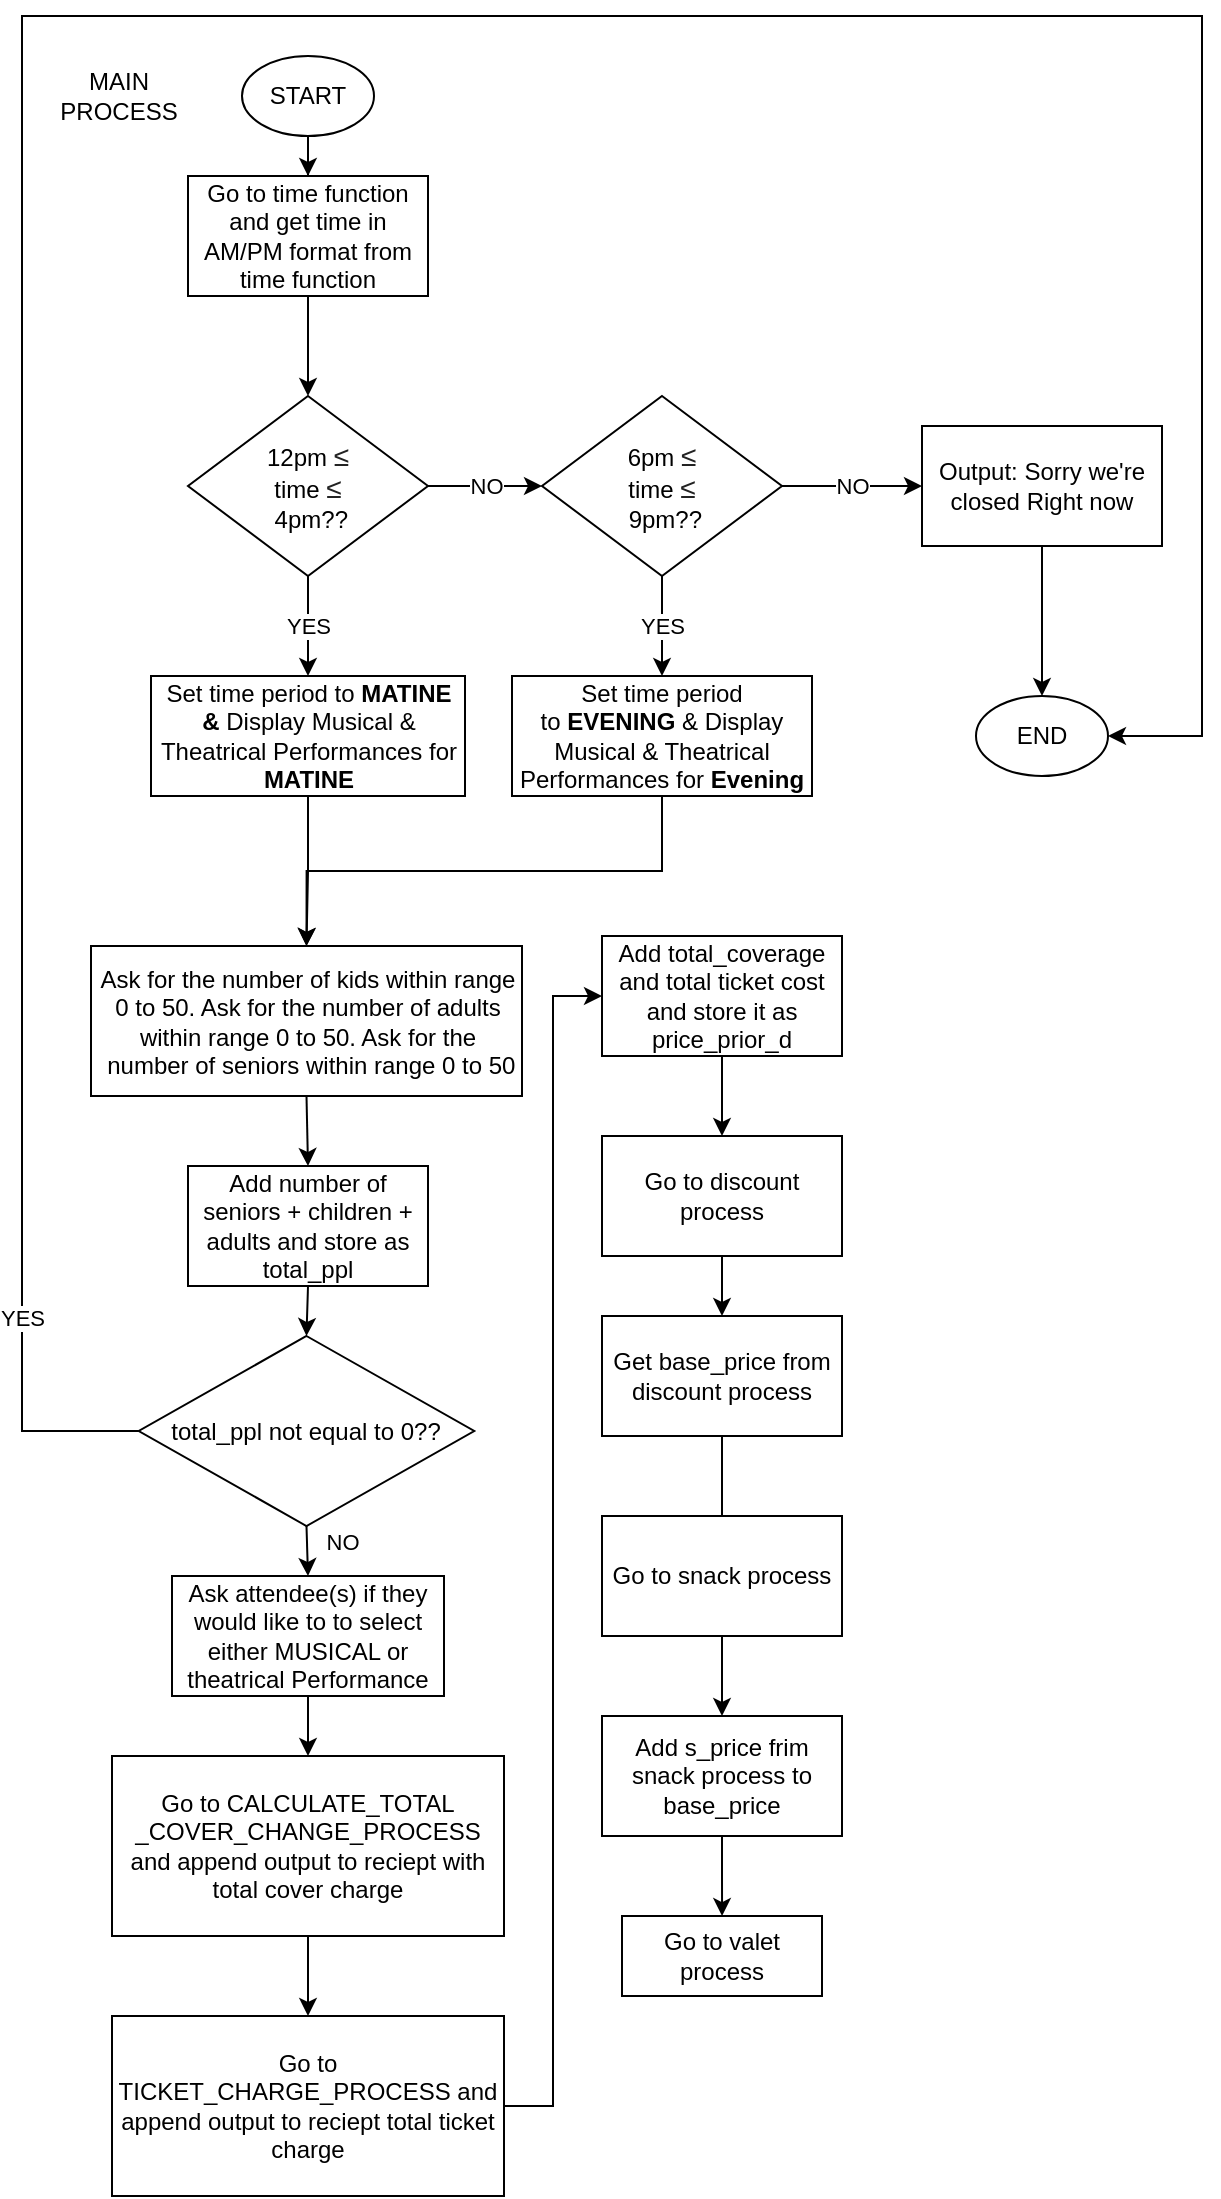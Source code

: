 <mxfile version="12.8.1" type="github">
  <diagram id="C5RBs43oDa-KdzZeNtuy" name="Page-1">
    <mxGraphModel dx="599" dy="310" grid="1" gridSize="10" guides="1" tooltips="1" connect="1" arrows="1" fold="1" page="1" pageScale="1" pageWidth="827" pageHeight="1169" math="0" shadow="0">
      <root>
        <mxCell id="WIyWlLk6GJQsqaUBKTNV-0" />
        <mxCell id="WIyWlLk6GJQsqaUBKTNV-1" parent="WIyWlLk6GJQsqaUBKTNV-0" />
        <mxCell id="xWlfnGzNrt-8DEseAGjF-9" value="" style="edgeStyle=orthogonalEdgeStyle;rounded=0;orthogonalLoop=1;jettySize=auto;html=1;" edge="1" parent="WIyWlLk6GJQsqaUBKTNV-1" source="dcIEWkbj7qrLP5iOHdTd-0" target="dcIEWkbj7qrLP5iOHdTd-11">
          <mxGeometry relative="1" as="geometry" />
        </mxCell>
        <mxCell id="dcIEWkbj7qrLP5iOHdTd-0" value="START" style="ellipse;whiteSpace=wrap;html=1;" parent="WIyWlLk6GJQsqaUBKTNV-1" vertex="1">
          <mxGeometry x="130" y="30" width="66" height="40" as="geometry" />
        </mxCell>
        <mxCell id="xWlfnGzNrt-8DEseAGjF-30" style="edgeStyle=orthogonalEdgeStyle;rounded=0;orthogonalLoop=1;jettySize=auto;html=1;exitX=0.5;exitY=1;exitDx=0;exitDy=0;entryX=0.5;entryY=0;entryDx=0;entryDy=0;" edge="1" parent="WIyWlLk6GJQsqaUBKTNV-1" source="dcIEWkbj7qrLP5iOHdTd-4" target="xWlfnGzNrt-8DEseAGjF-28">
          <mxGeometry relative="1" as="geometry" />
        </mxCell>
        <mxCell id="dcIEWkbj7qrLP5iOHdTd-4" value="Ask for the number of kids within range 0 to 50. Ask for the number of adults within range 0 to 50. Ask&amp;nbsp;for the&lt;br&gt;&amp;nbsp;number of seniors within range 0 to 50" style="rounded=0;whiteSpace=wrap;html=1;" parent="WIyWlLk6GJQsqaUBKTNV-1" vertex="1">
          <mxGeometry x="54.5" y="475" width="215.5" height="75" as="geometry" />
        </mxCell>
        <mxCell id="dcIEWkbj7qrLP5iOHdTd-7" value="MAIN&lt;br&gt;PROCESS" style="text;html=1;align=center;verticalAlign=middle;resizable=0;points=[];autosize=1;" parent="WIyWlLk6GJQsqaUBKTNV-1" vertex="1">
          <mxGeometry x="33" y="35" width="70" height="30" as="geometry" />
        </mxCell>
        <mxCell id="xWlfnGzNrt-8DEseAGjF-22" value="" style="edgeStyle=orthogonalEdgeStyle;rounded=0;orthogonalLoop=1;jettySize=auto;html=1;" edge="1" parent="WIyWlLk6GJQsqaUBKTNV-1" source="dcIEWkbj7qrLP5iOHdTd-8" target="xWlfnGzNrt-8DEseAGjF-21">
          <mxGeometry relative="1" as="geometry" />
        </mxCell>
        <mxCell id="dcIEWkbj7qrLP5iOHdTd-8" value="Go to CALCULATE_TOTAL&lt;br&gt;_COVER_CHANGE_PROCESS and append output to reciept with total cover charge" style="rounded=0;whiteSpace=wrap;html=1;" parent="WIyWlLk6GJQsqaUBKTNV-1" vertex="1">
          <mxGeometry x="65" y="880" width="196" height="90" as="geometry" />
        </mxCell>
        <mxCell id="xWlfnGzNrt-8DEseAGjF-20" value="" style="edgeStyle=orthogonalEdgeStyle;rounded=0;orthogonalLoop=1;jettySize=auto;html=1;" edge="1" parent="WIyWlLk6GJQsqaUBKTNV-1" source="dcIEWkbj7qrLP5iOHdTd-10" target="dcIEWkbj7qrLP5iOHdTd-8">
          <mxGeometry relative="1" as="geometry" />
        </mxCell>
        <mxCell id="dcIEWkbj7qrLP5iOHdTd-10" value="Ask attendee(s) if they would like to to select either MUSICAL or theatrical Performance" style="rounded=0;whiteSpace=wrap;html=1;" parent="WIyWlLk6GJQsqaUBKTNV-1" vertex="1">
          <mxGeometry x="95" y="790" width="136" height="60" as="geometry" />
        </mxCell>
        <mxCell id="xWlfnGzNrt-8DEseAGjF-10" value="" style="edgeStyle=orthogonalEdgeStyle;rounded=0;orthogonalLoop=1;jettySize=auto;html=1;" edge="1" parent="WIyWlLk6GJQsqaUBKTNV-1" source="dcIEWkbj7qrLP5iOHdTd-11" target="xWlfnGzNrt-8DEseAGjF-1">
          <mxGeometry relative="1" as="geometry" />
        </mxCell>
        <mxCell id="dcIEWkbj7qrLP5iOHdTd-11" value="Go to time function and get time in AM/PM format from time function" style="rounded=0;whiteSpace=wrap;html=1;" parent="WIyWlLk6GJQsqaUBKTNV-1" vertex="1">
          <mxGeometry x="103" y="90" width="120" height="60" as="geometry" />
        </mxCell>
        <mxCell id="xWlfnGzNrt-8DEseAGjF-0" value="NO" style="edgeStyle=orthogonalEdgeStyle;rounded=0;orthogonalLoop=1;jettySize=auto;html=1;" edge="1" parent="WIyWlLk6GJQsqaUBKTNV-1" source="xWlfnGzNrt-8DEseAGjF-1" target="xWlfnGzNrt-8DEseAGjF-3">
          <mxGeometry relative="1" as="geometry" />
        </mxCell>
        <mxCell id="xWlfnGzNrt-8DEseAGjF-13" value="YES" style="edgeStyle=orthogonalEdgeStyle;rounded=0;orthogonalLoop=1;jettySize=auto;html=1;" edge="1" parent="WIyWlLk6GJQsqaUBKTNV-1" source="xWlfnGzNrt-8DEseAGjF-1" target="xWlfnGzNrt-8DEseAGjF-11">
          <mxGeometry relative="1" as="geometry" />
        </mxCell>
        <mxCell id="xWlfnGzNrt-8DEseAGjF-1" value="12pm&amp;nbsp;&lt;span style=&quot;color: rgb(34 , 34 , 34) ; font-family: &amp;#34;arial&amp;#34; , sans-serif ; font-size: 14px ; text-align: left ; background-color: rgb(255 , 255 , 255)&quot;&gt;≤&lt;/span&gt;&lt;br&gt;time&amp;nbsp;&lt;span style=&quot;color: rgb(34 , 34 , 34) ; font-family: &amp;#34;arial&amp;#34; , sans-serif ; font-size: 14px ; text-align: left ; background-color: rgb(255 , 255 , 255)&quot;&gt;≤&lt;/span&gt;&lt;br&gt;&amp;nbsp;4pm??" style="rhombus;whiteSpace=wrap;html=1;" vertex="1" parent="WIyWlLk6GJQsqaUBKTNV-1">
          <mxGeometry x="103" y="200" width="120" height="90" as="geometry" />
        </mxCell>
        <mxCell id="xWlfnGzNrt-8DEseAGjF-2" value="NO" style="edgeStyle=orthogonalEdgeStyle;rounded=0;orthogonalLoop=1;jettySize=auto;html=1;entryX=0;entryY=0.5;entryDx=0;entryDy=0;" edge="1" parent="WIyWlLk6GJQsqaUBKTNV-1" source="xWlfnGzNrt-8DEseAGjF-3" target="xWlfnGzNrt-8DEseAGjF-8">
          <mxGeometry relative="1" as="geometry" />
        </mxCell>
        <mxCell id="xWlfnGzNrt-8DEseAGjF-14" value="YES" style="edgeStyle=orthogonalEdgeStyle;rounded=0;orthogonalLoop=1;jettySize=auto;html=1;" edge="1" parent="WIyWlLk6GJQsqaUBKTNV-1" source="xWlfnGzNrt-8DEseAGjF-3" target="xWlfnGzNrt-8DEseAGjF-12">
          <mxGeometry relative="1" as="geometry" />
        </mxCell>
        <mxCell id="xWlfnGzNrt-8DEseAGjF-3" value="&lt;span style=&quot;white-space: normal&quot;&gt;6pm&amp;nbsp;&lt;/span&gt;&lt;span style=&quot;white-space: normal ; color: rgb(34 , 34 , 34) ; font-family: &amp;#34;arial&amp;#34; , sans-serif ; font-size: 14px ; text-align: left ; background-color: rgb(255 , 255 , 255)&quot;&gt;≤&lt;/span&gt;&lt;br style=&quot;white-space: normal&quot;&gt;&lt;span style=&quot;white-space: normal&quot;&gt;time&amp;nbsp;&lt;/span&gt;&lt;span style=&quot;white-space: normal ; color: rgb(34 , 34 , 34) ; font-family: &amp;#34;arial&amp;#34; , sans-serif ; font-size: 14px ; text-align: left ; background-color: rgb(255 , 255 , 255)&quot;&gt;≤&lt;/span&gt;&lt;br style=&quot;white-space: normal&quot;&gt;&lt;span style=&quot;white-space: normal&quot;&gt;&amp;nbsp;9pm??&lt;/span&gt;" style="rhombus;whiteSpace=wrap;html=1;" vertex="1" parent="WIyWlLk6GJQsqaUBKTNV-1">
          <mxGeometry x="280" y="200" width="120" height="90" as="geometry" />
        </mxCell>
        <mxCell id="xWlfnGzNrt-8DEseAGjF-17" value="" style="edgeStyle=orthogonalEdgeStyle;rounded=0;orthogonalLoop=1;jettySize=auto;html=1;entryX=0.5;entryY=0;entryDx=0;entryDy=0;" edge="1" parent="WIyWlLk6GJQsqaUBKTNV-1" source="xWlfnGzNrt-8DEseAGjF-8" target="xWlfnGzNrt-8DEseAGjF-16">
          <mxGeometry relative="1" as="geometry" />
        </mxCell>
        <mxCell id="xWlfnGzNrt-8DEseAGjF-8" value="Output: Sorry we&#39;re closed Right now" style="rounded=0;whiteSpace=wrap;html=1;" vertex="1" parent="WIyWlLk6GJQsqaUBKTNV-1">
          <mxGeometry x="470" y="215" width="120" height="60" as="geometry" />
        </mxCell>
        <mxCell id="xWlfnGzNrt-8DEseAGjF-18" style="edgeStyle=orthogonalEdgeStyle;rounded=0;orthogonalLoop=1;jettySize=auto;html=1;entryX=0.5;entryY=0;entryDx=0;entryDy=0;exitX=0.5;exitY=1;exitDx=0;exitDy=0;" edge="1" parent="WIyWlLk6GJQsqaUBKTNV-1" source="xWlfnGzNrt-8DEseAGjF-11" target="dcIEWkbj7qrLP5iOHdTd-4">
          <mxGeometry relative="1" as="geometry">
            <mxPoint x="163" y="420" as="sourcePoint" />
          </mxGeometry>
        </mxCell>
        <mxCell id="xWlfnGzNrt-8DEseAGjF-11" value="Set time period to &lt;b&gt;MATINE &amp;amp;&amp;nbsp;&lt;/b&gt;Display Musical &amp;amp; Theatrical Performances for &lt;b&gt;MATINE&lt;/b&gt;" style="rounded=0;whiteSpace=wrap;html=1;" vertex="1" parent="WIyWlLk6GJQsqaUBKTNV-1">
          <mxGeometry x="84.5" y="340" width="157" height="60" as="geometry" />
        </mxCell>
        <mxCell id="xWlfnGzNrt-8DEseAGjF-19" style="edgeStyle=orthogonalEdgeStyle;rounded=0;orthogonalLoop=1;jettySize=auto;html=1;entryX=0.5;entryY=0;entryDx=0;entryDy=0;exitX=0.5;exitY=1;exitDx=0;exitDy=0;" edge="1" parent="WIyWlLk6GJQsqaUBKTNV-1" source="xWlfnGzNrt-8DEseAGjF-12" target="dcIEWkbj7qrLP5iOHdTd-4">
          <mxGeometry relative="1" as="geometry">
            <mxPoint x="251.0" y="420" as="sourcePoint" />
          </mxGeometry>
        </mxCell>
        <mxCell id="xWlfnGzNrt-8DEseAGjF-12" value="Set time period to&lt;b&gt;&amp;nbsp;EVENING &lt;/b&gt;&amp;amp; Display Musical &amp;amp; Theatrical Performances for &lt;b&gt;Evening&lt;/b&gt;" style="rounded=0;whiteSpace=wrap;html=1;" vertex="1" parent="WIyWlLk6GJQsqaUBKTNV-1">
          <mxGeometry x="265" y="340" width="150" height="60" as="geometry" />
        </mxCell>
        <mxCell id="xWlfnGzNrt-8DEseAGjF-16" value="END" style="ellipse;whiteSpace=wrap;html=1;" vertex="1" parent="WIyWlLk6GJQsqaUBKTNV-1">
          <mxGeometry x="497" y="350" width="66" height="40" as="geometry" />
        </mxCell>
        <mxCell id="xWlfnGzNrt-8DEseAGjF-27" style="edgeStyle=orthogonalEdgeStyle;rounded=0;orthogonalLoop=1;jettySize=auto;html=1;exitX=1;exitY=0.5;exitDx=0;exitDy=0;entryX=0;entryY=0.5;entryDx=0;entryDy=0;" edge="1" parent="WIyWlLk6GJQsqaUBKTNV-1" source="xWlfnGzNrt-8DEseAGjF-21" target="xWlfnGzNrt-8DEseAGjF-24">
          <mxGeometry relative="1" as="geometry" />
        </mxCell>
        <mxCell id="xWlfnGzNrt-8DEseAGjF-21" value="Go to TICKET_CHARGE_PROCESS and append output to reciept total ticket charge" style="rounded=0;whiteSpace=wrap;html=1;" vertex="1" parent="WIyWlLk6GJQsqaUBKTNV-1">
          <mxGeometry x="65" y="1010" width="196" height="90" as="geometry" />
        </mxCell>
        <mxCell id="xWlfnGzNrt-8DEseAGjF-36" value="" style="edgeStyle=orthogonalEdgeStyle;rounded=0;orthogonalLoop=1;jettySize=auto;html=1;" edge="1" parent="WIyWlLk6GJQsqaUBKTNV-1" source="xWlfnGzNrt-8DEseAGjF-24" target="xWlfnGzNrt-8DEseAGjF-35">
          <mxGeometry relative="1" as="geometry" />
        </mxCell>
        <mxCell id="xWlfnGzNrt-8DEseAGjF-24" value="Add total_coverage and total ticket cost and store it as price_prior_d" style="rounded=0;whiteSpace=wrap;html=1;" vertex="1" parent="WIyWlLk6GJQsqaUBKTNV-1">
          <mxGeometry x="310" y="470" width="120" height="60" as="geometry" />
        </mxCell>
        <mxCell id="xWlfnGzNrt-8DEseAGjF-31" style="edgeStyle=orthogonalEdgeStyle;rounded=0;orthogonalLoop=1;jettySize=auto;html=1;exitX=0.5;exitY=1;exitDx=0;exitDy=0;entryX=0.5;entryY=0;entryDx=0;entryDy=0;" edge="1" parent="WIyWlLk6GJQsqaUBKTNV-1" source="xWlfnGzNrt-8DEseAGjF-28" target="xWlfnGzNrt-8DEseAGjF-29">
          <mxGeometry relative="1" as="geometry" />
        </mxCell>
        <mxCell id="xWlfnGzNrt-8DEseAGjF-28" value="Add number of seniors + children + adults and store as total_ppl" style="rounded=0;whiteSpace=wrap;html=1;" vertex="1" parent="WIyWlLk6GJQsqaUBKTNV-1">
          <mxGeometry x="103" y="585" width="120" height="60" as="geometry" />
        </mxCell>
        <mxCell id="xWlfnGzNrt-8DEseAGjF-33" value="NO" style="edgeStyle=orthogonalEdgeStyle;rounded=0;orthogonalLoop=1;jettySize=auto;html=1;exitX=0.5;exitY=1;exitDx=0;exitDy=0;entryX=0.5;entryY=0;entryDx=0;entryDy=0;" edge="1" parent="WIyWlLk6GJQsqaUBKTNV-1" source="xWlfnGzNrt-8DEseAGjF-29" target="dcIEWkbj7qrLP5iOHdTd-10">
          <mxGeometry x="-0.216" y="17" relative="1" as="geometry">
            <mxPoint y="-1" as="offset" />
          </mxGeometry>
        </mxCell>
        <mxCell id="xWlfnGzNrt-8DEseAGjF-34" value="YES" style="edgeStyle=orthogonalEdgeStyle;rounded=0;orthogonalLoop=1;jettySize=auto;html=1;entryX=1;entryY=0.5;entryDx=0;entryDy=0;exitX=0;exitY=0.5;exitDx=0;exitDy=0;" edge="1" parent="WIyWlLk6GJQsqaUBKTNV-1" source="xWlfnGzNrt-8DEseAGjF-29" target="xWlfnGzNrt-8DEseAGjF-16">
          <mxGeometry x="-0.869" relative="1" as="geometry">
            <Array as="points">
              <mxPoint x="20" y="718" />
              <mxPoint x="20" y="10" />
              <mxPoint x="610" y="10" />
              <mxPoint x="610" y="370" />
            </Array>
            <mxPoint y="1" as="offset" />
          </mxGeometry>
        </mxCell>
        <mxCell id="xWlfnGzNrt-8DEseAGjF-29" value="total_ppl not equal to 0??" style="rhombus;whiteSpace=wrap;html=1;" vertex="1" parent="WIyWlLk6GJQsqaUBKTNV-1">
          <mxGeometry x="78.37" y="670" width="167.75" height="95" as="geometry" />
        </mxCell>
        <mxCell id="xWlfnGzNrt-8DEseAGjF-38" value="" style="edgeStyle=orthogonalEdgeStyle;rounded=0;orthogonalLoop=1;jettySize=auto;html=1;" edge="1" parent="WIyWlLk6GJQsqaUBKTNV-1" source="xWlfnGzNrt-8DEseAGjF-35" target="xWlfnGzNrt-8DEseAGjF-37">
          <mxGeometry relative="1" as="geometry" />
        </mxCell>
        <mxCell id="xWlfnGzNrt-8DEseAGjF-35" value="Go to discount process" style="rounded=0;whiteSpace=wrap;html=1;" vertex="1" parent="WIyWlLk6GJQsqaUBKTNV-1">
          <mxGeometry x="310" y="570" width="120" height="60" as="geometry" />
        </mxCell>
        <mxCell id="xWlfnGzNrt-8DEseAGjF-41" style="edgeStyle=orthogonalEdgeStyle;rounded=0;orthogonalLoop=1;jettySize=auto;html=1;entryX=0.5;entryY=0.167;entryDx=0;entryDy=0;entryPerimeter=0;" edge="1" parent="WIyWlLk6GJQsqaUBKTNV-1" source="xWlfnGzNrt-8DEseAGjF-37" target="xWlfnGzNrt-8DEseAGjF-39">
          <mxGeometry relative="1" as="geometry" />
        </mxCell>
        <mxCell id="xWlfnGzNrt-8DEseAGjF-37" value="Get base_price from discount process" style="rounded=0;whiteSpace=wrap;html=1;" vertex="1" parent="WIyWlLk6GJQsqaUBKTNV-1">
          <mxGeometry x="310" y="660" width="120" height="60" as="geometry" />
        </mxCell>
        <mxCell id="xWlfnGzNrt-8DEseAGjF-42" value="" style="edgeStyle=orthogonalEdgeStyle;rounded=0;orthogonalLoop=1;jettySize=auto;html=1;" edge="1" parent="WIyWlLk6GJQsqaUBKTNV-1" source="xWlfnGzNrt-8DEseAGjF-39" target="xWlfnGzNrt-8DEseAGjF-40">
          <mxGeometry relative="1" as="geometry" />
        </mxCell>
        <mxCell id="xWlfnGzNrt-8DEseAGjF-39" value="Go to snack process" style="rounded=0;whiteSpace=wrap;html=1;" vertex="1" parent="WIyWlLk6GJQsqaUBKTNV-1">
          <mxGeometry x="310" y="760" width="120" height="60" as="geometry" />
        </mxCell>
        <mxCell id="xWlfnGzNrt-8DEseAGjF-45" value="" style="edgeStyle=orthogonalEdgeStyle;rounded=0;orthogonalLoop=1;jettySize=auto;html=1;" edge="1" parent="WIyWlLk6GJQsqaUBKTNV-1" source="xWlfnGzNrt-8DEseAGjF-40">
          <mxGeometry relative="1" as="geometry">
            <mxPoint x="370.034" y="960.026" as="targetPoint" />
          </mxGeometry>
        </mxCell>
        <mxCell id="xWlfnGzNrt-8DEseAGjF-40" value="Add s_price frim snack process to base_price" style="rounded=0;whiteSpace=wrap;html=1;" vertex="1" parent="WIyWlLk6GJQsqaUBKTNV-1">
          <mxGeometry x="310" y="860" width="120" height="60" as="geometry" />
        </mxCell>
        <mxCell id="xWlfnGzNrt-8DEseAGjF-46" value="Go to valet process" style="rounded=0;whiteSpace=wrap;html=1;" vertex="1" parent="WIyWlLk6GJQsqaUBKTNV-1">
          <mxGeometry x="320" y="960" width="100" height="40" as="geometry" />
        </mxCell>
      </root>
    </mxGraphModel>
  </diagram>
</mxfile>
